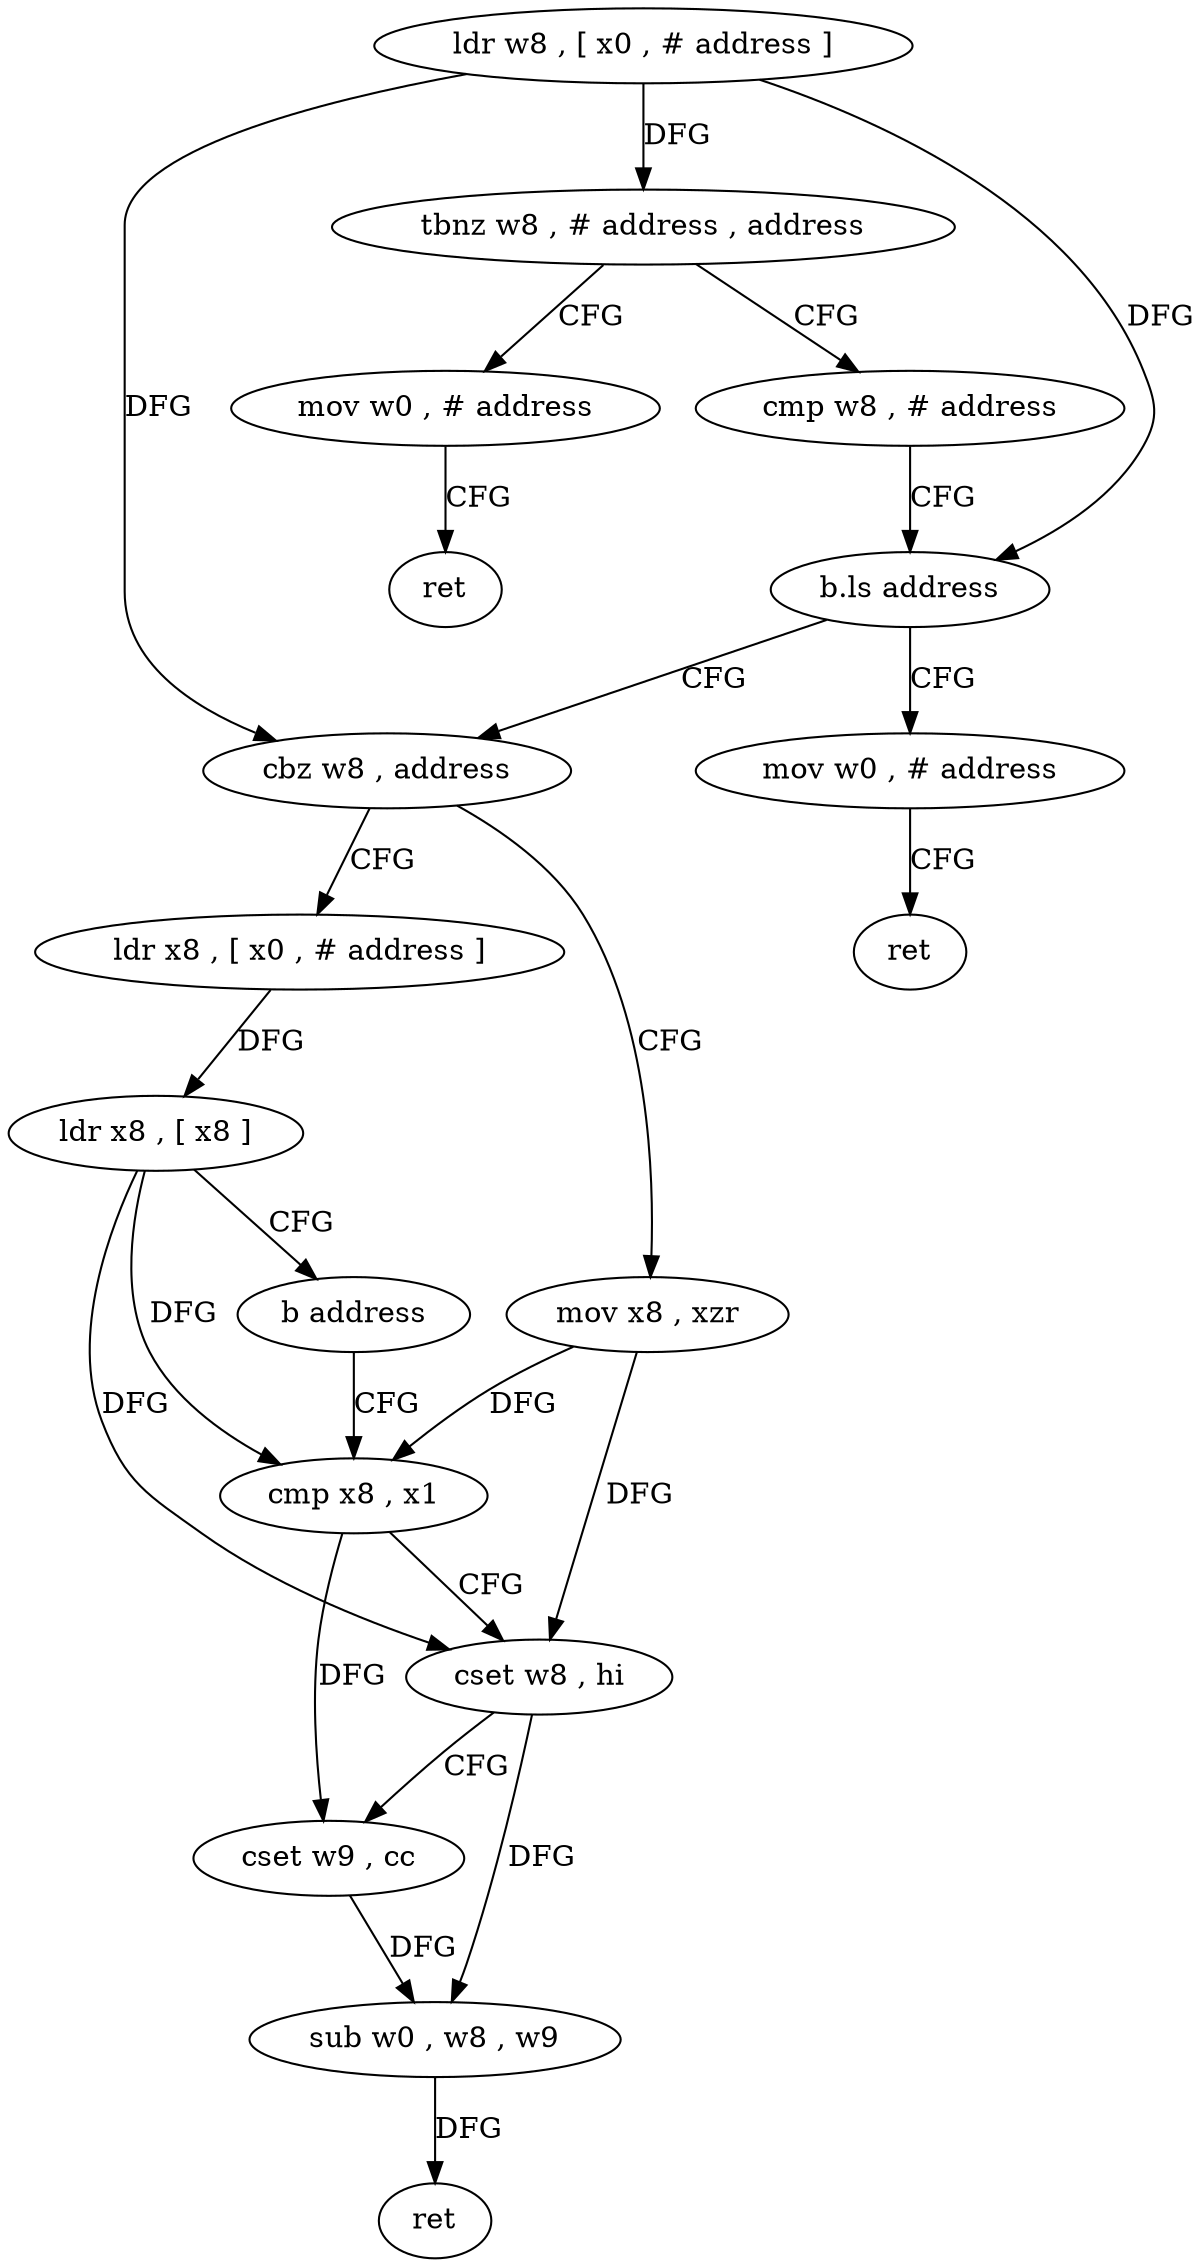digraph "func" {
"4230188" [label = "ldr w8 , [ x0 , # address ]" ]
"4230192" [label = "tbnz w8 , # address , address" ]
"4230212" [label = "mov w0 , # address" ]
"4230196" [label = "cmp w8 , # address" ]
"4230216" [label = "ret" ]
"4230200" [label = "b.ls address" ]
"4230220" [label = "cbz w8 , address" ]
"4230204" [label = "mov w0 , # address" ]
"4230236" [label = "mov x8 , xzr" ]
"4230224" [label = "ldr x8 , [ x0 , # address ]" ]
"4230208" [label = "ret" ]
"4230240" [label = "cmp x8 , x1" ]
"4230228" [label = "ldr x8 , [ x8 ]" ]
"4230232" [label = "b address" ]
"4230244" [label = "cset w8 , hi" ]
"4230248" [label = "cset w9 , cc" ]
"4230252" [label = "sub w0 , w8 , w9" ]
"4230256" [label = "ret" ]
"4230188" -> "4230192" [ label = "DFG" ]
"4230188" -> "4230200" [ label = "DFG" ]
"4230188" -> "4230220" [ label = "DFG" ]
"4230192" -> "4230212" [ label = "CFG" ]
"4230192" -> "4230196" [ label = "CFG" ]
"4230212" -> "4230216" [ label = "CFG" ]
"4230196" -> "4230200" [ label = "CFG" ]
"4230200" -> "4230220" [ label = "CFG" ]
"4230200" -> "4230204" [ label = "CFG" ]
"4230220" -> "4230236" [ label = "CFG" ]
"4230220" -> "4230224" [ label = "CFG" ]
"4230204" -> "4230208" [ label = "CFG" ]
"4230236" -> "4230240" [ label = "DFG" ]
"4230236" -> "4230244" [ label = "DFG" ]
"4230224" -> "4230228" [ label = "DFG" ]
"4230240" -> "4230244" [ label = "CFG" ]
"4230240" -> "4230248" [ label = "DFG" ]
"4230228" -> "4230232" [ label = "CFG" ]
"4230228" -> "4230240" [ label = "DFG" ]
"4230228" -> "4230244" [ label = "DFG" ]
"4230232" -> "4230240" [ label = "CFG" ]
"4230244" -> "4230248" [ label = "CFG" ]
"4230244" -> "4230252" [ label = "DFG" ]
"4230248" -> "4230252" [ label = "DFG" ]
"4230252" -> "4230256" [ label = "DFG" ]
}
